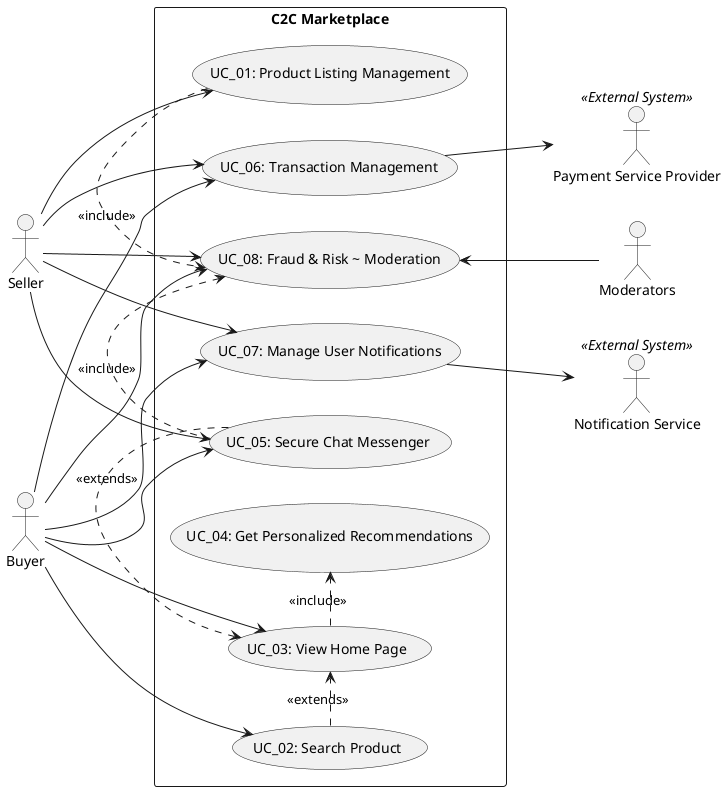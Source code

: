 @startuml
left to right direction
' skinparam actorStyle awesome

' Define Actors
actor Seller
actor Buyer
actor Moderators

' Define External Systems
actor "Notification Service" as NotificationService <<External System>>
actor "Payment Service Provider" as PaymentService <<External System>>

' System Boundary
rectangle "C2C Marketplace" {
  usecase "UC_01: Product Listing Management" as UC1
  usecase "UC_02: Search Product" as UC2
  usecase "UC_03: View Home Page" as UC3
  usecase "UC_04: Get Personalized Recommendations" as UC4
  usecase "UC_05: Secure Chat Messenger" as UC5
  usecase "UC_06: Transaction Management" as UC6
  usecase "UC_07: Manage User Notifications" as UC7
  usecase "UC_08: Fraud & Risk ~ Moderation" as UC8
}

' Actor to Use Case relationships
Seller --> UC1
Seller --> UC5
Seller --> UC6
Seller --> UC7
Seller --> UC8

Buyer --> UC2
Buyer --> UC3
Buyer --> UC5
Buyer --> UC6
Buyer --> UC7
Buyer --> UC8

UC8 <-- Moderators 


' Use Case relationships (include/extend)
UC3 .> UC4 : <<include>>
UC1 .> UC8 : <<include>>
UC5 .> UC8 : <<include>>
UC2 .> UC3 : <<extends>>
UC5 .> UC3 : <<extends>>


' Relationships to External Systems
UC7 --> NotificationService
UC6 --> PaymentService

@enduml